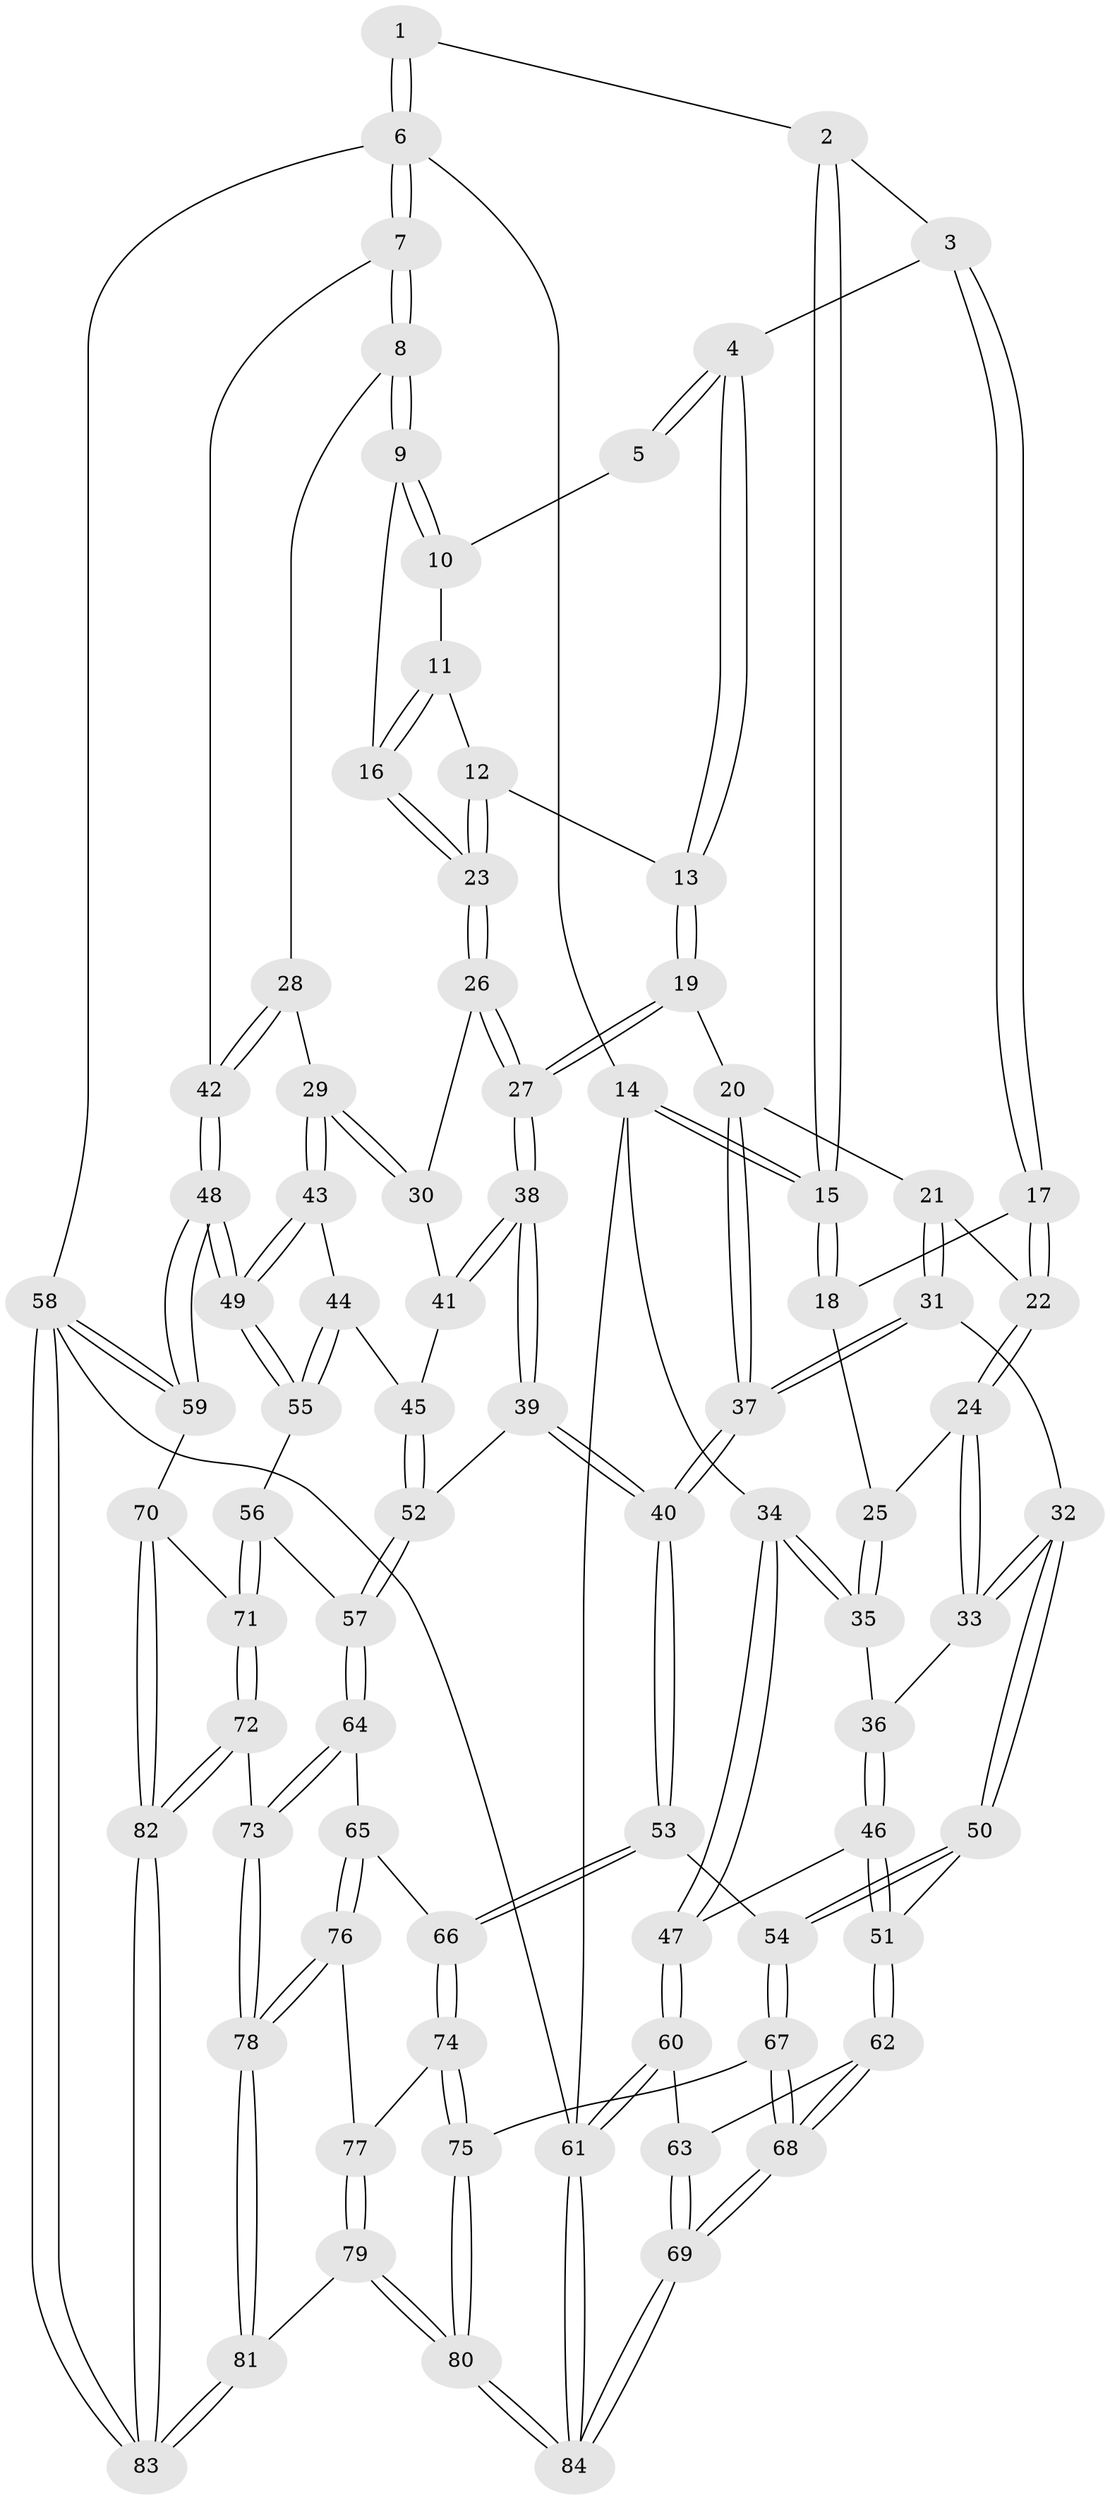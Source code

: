 // Generated by graph-tools (version 1.1) at 2025/38/03/09/25 02:38:49]
// undirected, 84 vertices, 207 edges
graph export_dot {
graph [start="1"]
  node [color=gray90,style=filled];
  1 [pos="+0.7328452754964974+0"];
  2 [pos="+0.31684158832850823+0"];
  3 [pos="+0.37630692768116497+0.09766595694823225"];
  4 [pos="+0.48927587178379717+0.16224617467569274"];
  5 [pos="+0.711539300568102+0"];
  6 [pos="+1+0"];
  7 [pos="+1+0"];
  8 [pos="+0.8555591688057224+0.20972751388729532"];
  9 [pos="+0.8498117517642629+0.2086536162556871"];
  10 [pos="+0.7143198949677451+0"];
  11 [pos="+0.659630657751798+0.1700992349817249"];
  12 [pos="+0.5628653917767064+0.19737040091635047"];
  13 [pos="+0.5262468145877173+0.1968361669484627"];
  14 [pos="+0+0"];
  15 [pos="+0+0"];
  16 [pos="+0.8091659419352589+0.211962021246045"];
  17 [pos="+0.28633772734574364+0.1967894931897121"];
  18 [pos="+0.1235065040968396+0.1817782596350054"];
  19 [pos="+0.5063741256634073+0.3447642185494968"];
  20 [pos="+0.4468951362637581+0.382349206978781"];
  21 [pos="+0.3801311686409628+0.36089765577326405"];
  22 [pos="+0.2800113574557599+0.24786675628515908"];
  23 [pos="+0.690413726337761+0.35123081049066623"];
  24 [pos="+0.2375634660599358+0.3219939110154976"];
  25 [pos="+0.049610069299890765+0.31415435396571245"];
  26 [pos="+0.6903473802345049+0.3523032522956199"];
  27 [pos="+0.5972511475388541+0.4359235851816412"];
  28 [pos="+0.8696074578158701+0.3699171823628065"];
  29 [pos="+0.8531789565020228+0.40464115137042667"];
  30 [pos="+0.7682830453012073+0.41173590491764656"];
  31 [pos="+0.2721210077832814+0.4561911430534308"];
  32 [pos="+0.25162823715925325+0.4551583130093492"];
  33 [pos="+0.2316298416624606+0.43114070010593697"];
  34 [pos="+0+0.37494786095698573"];
  35 [pos="+0.01257056113158737+0.34214207376494854"];
  36 [pos="+0.13785584896448577+0.4368687330133482"];
  37 [pos="+0.40700647099815107+0.5072427595552574"];
  38 [pos="+0.6045369312437645+0.4761053174055365"];
  39 [pos="+0.59789722384478+0.5984937686564393"];
  40 [pos="+0.46046451544410744+0.6216095938546294"];
  41 [pos="+0.7493916782572031+0.43531132690558166"];
  42 [pos="+1+0.4113238042444791"];
  43 [pos="+0.8561069986340899+0.4172867767121013"];
  44 [pos="+0.8222837283926364+0.5157241530804986"];
  45 [pos="+0.7376265529120635+0.5135618573521058"];
  46 [pos="+0.07469597973230922+0.5672358373286135"];
  47 [pos="+0+0.47821750996623896"];
  48 [pos="+1+0.6738597653836436"];
  49 [pos="+1+0.6556533232308929"];
  50 [pos="+0.21195040110413813+0.629776299677642"];
  51 [pos="+0.14552346917104678+0.6442789764620911"];
  52 [pos="+0.6113717160750431+0.6062277353324319"];
  53 [pos="+0.41733553644751054+0.6678412697304112"];
  54 [pos="+0.3133669254763215+0.6771881146013528"];
  55 [pos="+0.8558934203765661+0.642153220577727"];
  56 [pos="+0.7784291851758798+0.6773229466090875"];
  57 [pos="+0.6685225175328057+0.665832908973759"];
  58 [pos="+1+1"];
  59 [pos="+1+0.6870086384231512"];
  60 [pos="+0+0.9193017965056927"];
  61 [pos="+0+1"];
  62 [pos="+0.13125694343302402+0.6687546408513251"];
  63 [pos="+0.1049651286146214+0.6879323393066789"];
  64 [pos="+0.6463685718656159+0.7782778969471229"];
  65 [pos="+0.5491219710828957+0.8037307573787768"];
  66 [pos="+0.4173565419195337+0.6679409498194586"];
  67 [pos="+0.2392550338061137+0.8823737785348432"];
  68 [pos="+0.20644703267172146+0.9106876253744195"];
  69 [pos="+0.10733458156728674+1"];
  70 [pos="+0.8604089457545407+0.8610276581185916"];
  71 [pos="+0.8205367625307985+0.8346745159421225"];
  72 [pos="+0.6843909589474386+0.8795456384398341"];
  73 [pos="+0.6663521387108409+0.8698273144363714"];
  74 [pos="+0.4239520396894549+0.834873604497241"];
  75 [pos="+0.3946750744545196+0.8599259462366108"];
  76 [pos="+0.5074122647935038+0.8651645942106269"];
  77 [pos="+0.46576234714287057+0.8585154599216523"];
  78 [pos="+0.5762018049041554+0.9279482373880665"];
  79 [pos="+0.4515519597773678+1"];
  80 [pos="+0.4025544571173995+1"];
  81 [pos="+0.49882663349295187+1"];
  82 [pos="+0.8651748895757357+1"];
  83 [pos="+0.8857650656153443+1"];
  84 [pos="+0+1"];
  1 -- 2;
  1 -- 6;
  1 -- 6;
  2 -- 3;
  2 -- 15;
  2 -- 15;
  3 -- 4;
  3 -- 17;
  3 -- 17;
  4 -- 5;
  4 -- 5;
  4 -- 13;
  4 -- 13;
  5 -- 10;
  6 -- 7;
  6 -- 7;
  6 -- 14;
  6 -- 58;
  7 -- 8;
  7 -- 8;
  7 -- 42;
  8 -- 9;
  8 -- 9;
  8 -- 28;
  9 -- 10;
  9 -- 10;
  9 -- 16;
  10 -- 11;
  11 -- 12;
  11 -- 16;
  11 -- 16;
  12 -- 13;
  12 -- 23;
  12 -- 23;
  13 -- 19;
  13 -- 19;
  14 -- 15;
  14 -- 15;
  14 -- 34;
  14 -- 61;
  15 -- 18;
  15 -- 18;
  16 -- 23;
  16 -- 23;
  17 -- 18;
  17 -- 22;
  17 -- 22;
  18 -- 25;
  19 -- 20;
  19 -- 27;
  19 -- 27;
  20 -- 21;
  20 -- 37;
  20 -- 37;
  21 -- 22;
  21 -- 31;
  21 -- 31;
  22 -- 24;
  22 -- 24;
  23 -- 26;
  23 -- 26;
  24 -- 25;
  24 -- 33;
  24 -- 33;
  25 -- 35;
  25 -- 35;
  26 -- 27;
  26 -- 27;
  26 -- 30;
  27 -- 38;
  27 -- 38;
  28 -- 29;
  28 -- 42;
  28 -- 42;
  29 -- 30;
  29 -- 30;
  29 -- 43;
  29 -- 43;
  30 -- 41;
  31 -- 32;
  31 -- 37;
  31 -- 37;
  32 -- 33;
  32 -- 33;
  32 -- 50;
  32 -- 50;
  33 -- 36;
  34 -- 35;
  34 -- 35;
  34 -- 47;
  34 -- 47;
  35 -- 36;
  36 -- 46;
  36 -- 46;
  37 -- 40;
  37 -- 40;
  38 -- 39;
  38 -- 39;
  38 -- 41;
  38 -- 41;
  39 -- 40;
  39 -- 40;
  39 -- 52;
  40 -- 53;
  40 -- 53;
  41 -- 45;
  42 -- 48;
  42 -- 48;
  43 -- 44;
  43 -- 49;
  43 -- 49;
  44 -- 45;
  44 -- 55;
  44 -- 55;
  45 -- 52;
  45 -- 52;
  46 -- 47;
  46 -- 51;
  46 -- 51;
  47 -- 60;
  47 -- 60;
  48 -- 49;
  48 -- 49;
  48 -- 59;
  48 -- 59;
  49 -- 55;
  49 -- 55;
  50 -- 51;
  50 -- 54;
  50 -- 54;
  51 -- 62;
  51 -- 62;
  52 -- 57;
  52 -- 57;
  53 -- 54;
  53 -- 66;
  53 -- 66;
  54 -- 67;
  54 -- 67;
  55 -- 56;
  56 -- 57;
  56 -- 71;
  56 -- 71;
  57 -- 64;
  57 -- 64;
  58 -- 59;
  58 -- 59;
  58 -- 83;
  58 -- 83;
  58 -- 61;
  59 -- 70;
  60 -- 61;
  60 -- 61;
  60 -- 63;
  61 -- 84;
  61 -- 84;
  62 -- 63;
  62 -- 68;
  62 -- 68;
  63 -- 69;
  63 -- 69;
  64 -- 65;
  64 -- 73;
  64 -- 73;
  65 -- 66;
  65 -- 76;
  65 -- 76;
  66 -- 74;
  66 -- 74;
  67 -- 68;
  67 -- 68;
  67 -- 75;
  68 -- 69;
  68 -- 69;
  69 -- 84;
  69 -- 84;
  70 -- 71;
  70 -- 82;
  70 -- 82;
  71 -- 72;
  71 -- 72;
  72 -- 73;
  72 -- 82;
  72 -- 82;
  73 -- 78;
  73 -- 78;
  74 -- 75;
  74 -- 75;
  74 -- 77;
  75 -- 80;
  75 -- 80;
  76 -- 77;
  76 -- 78;
  76 -- 78;
  77 -- 79;
  77 -- 79;
  78 -- 81;
  78 -- 81;
  79 -- 80;
  79 -- 80;
  79 -- 81;
  80 -- 84;
  80 -- 84;
  81 -- 83;
  81 -- 83;
  82 -- 83;
  82 -- 83;
}
